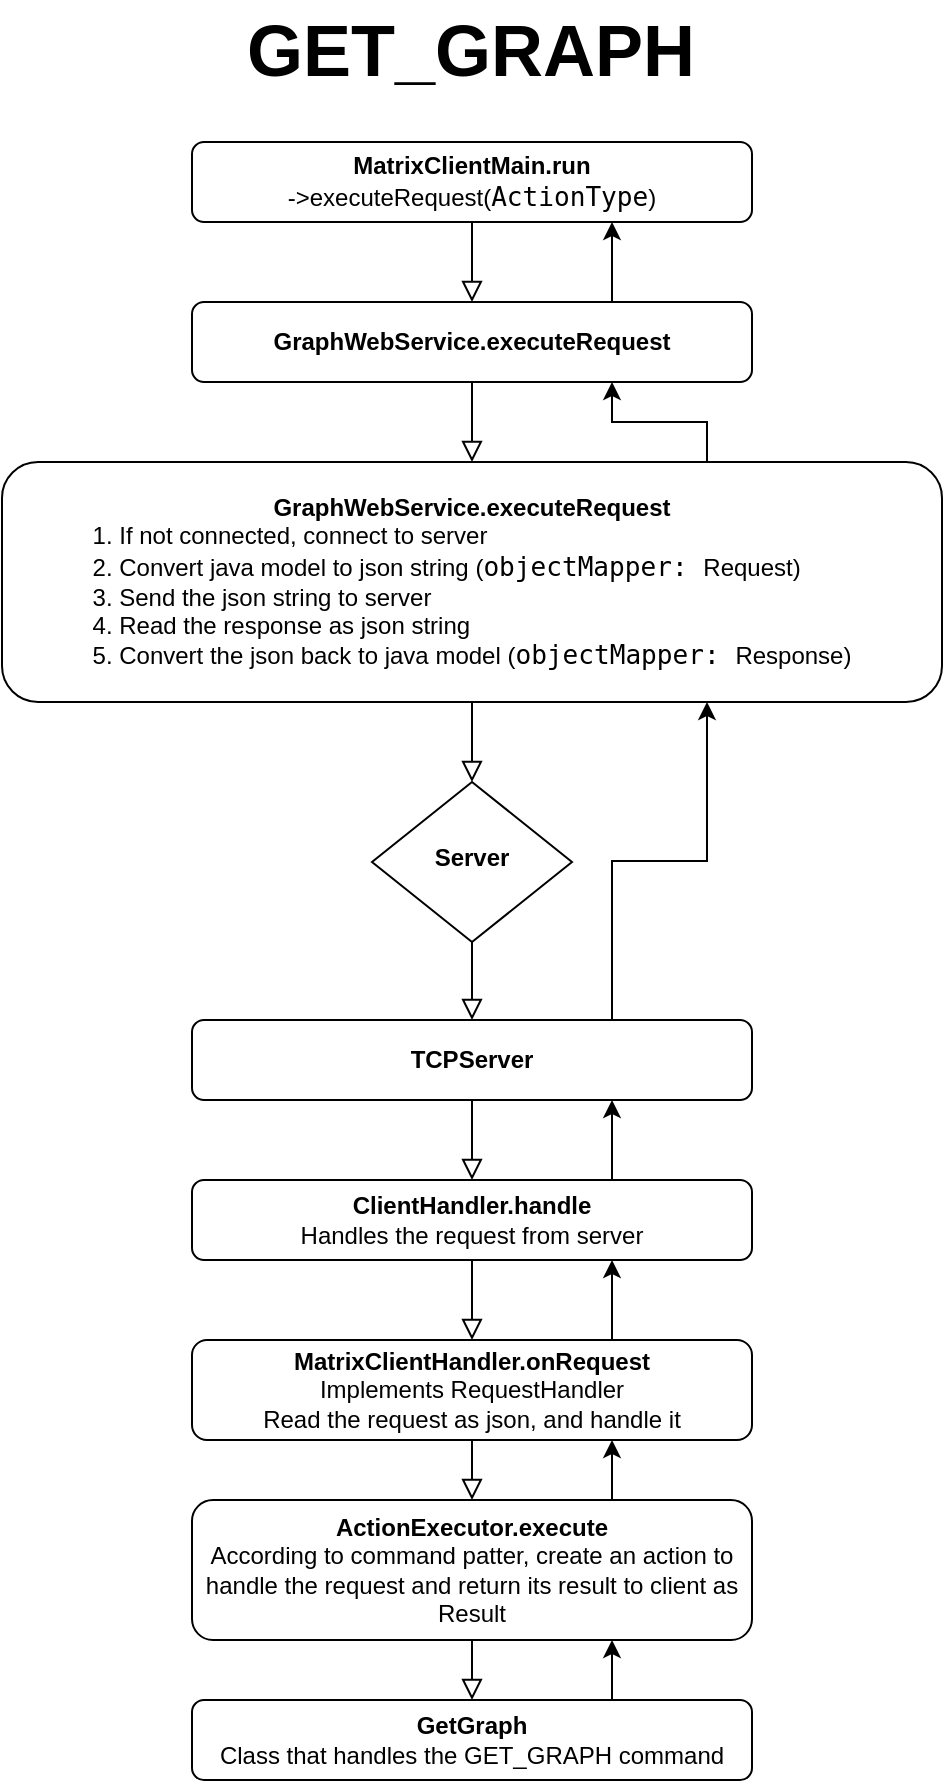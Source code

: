 <mxfile version="13.0.1" type="device"><diagram id="C5RBs43oDa-KdzZeNtuy" name="Page-1"><mxGraphModel dx="1662" dy="822" grid="1" gridSize="10" guides="1" tooltips="1" connect="1" arrows="1" fold="1" page="1" pageScale="1" pageWidth="827" pageHeight="1169" math="0" shadow="0"><root><mxCell id="WIyWlLk6GJQsqaUBKTNV-0"/><mxCell id="WIyWlLk6GJQsqaUBKTNV-1" parent="WIyWlLk6GJQsqaUBKTNV-0"/><mxCell id="WIyWlLk6GJQsqaUBKTNV-2" value="" style="rounded=0;html=1;jettySize=auto;orthogonalLoop=1;fontSize=11;endArrow=block;endFill=0;endSize=8;strokeWidth=1;shadow=0;labelBackgroundColor=none;edgeStyle=orthogonalEdgeStyle;entryX=0.5;entryY=0;entryDx=0;entryDy=0;" parent="WIyWlLk6GJQsqaUBKTNV-1" source="WIyWlLk6GJQsqaUBKTNV-3" target="WIyWlLk6GJQsqaUBKTNV-7" edge="1"><mxGeometry relative="1" as="geometry"><mxPoint x="334" y="211" as="targetPoint"/></mxGeometry></mxCell><mxCell id="WIyWlLk6GJQsqaUBKTNV-3" value="&lt;b&gt;MatrixClientMain.run&lt;br&gt;&lt;/b&gt;-&amp;gt;executeRequest(&lt;span style=&quot;font-family: &amp;#34;jetbrains mono&amp;#34; , monospace ; font-size: 9.8pt&quot;&gt;ActionType&lt;/span&gt;&lt;span&gt;)&lt;/span&gt;" style="rounded=1;whiteSpace=wrap;html=1;fontSize=12;glass=0;strokeWidth=1;shadow=0;" parent="WIyWlLk6GJQsqaUBKTNV-1" vertex="1"><mxGeometry x="274" y="121" width="280" height="40" as="geometry"/></mxCell><mxCell id="qGbhICQ4VjH8cw5Ioh22-19" style="edgeStyle=orthogonalEdgeStyle;rounded=0;orthogonalLoop=1;jettySize=auto;html=1;exitX=0.75;exitY=0;exitDx=0;exitDy=0;entryX=0.75;entryY=1;entryDx=0;entryDy=0;" edge="1" parent="WIyWlLk6GJQsqaUBKTNV-1" source="WIyWlLk6GJQsqaUBKTNV-7" target="WIyWlLk6GJQsqaUBKTNV-3"><mxGeometry relative="1" as="geometry"/></mxCell><mxCell id="WIyWlLk6GJQsqaUBKTNV-7" value="&lt;b&gt;GraphWebService.executeRequest&lt;/b&gt;" style="rounded=1;whiteSpace=wrap;html=1;fontSize=12;glass=0;strokeWidth=1;shadow=0;" parent="WIyWlLk6GJQsqaUBKTNV-1" vertex="1"><mxGeometry x="274" y="201" width="280" height="40" as="geometry"/></mxCell><mxCell id="WIyWlLk6GJQsqaUBKTNV-10" value="&lt;b&gt;Server&lt;/b&gt;" style="rhombus;whiteSpace=wrap;html=1;shadow=0;fontFamily=Helvetica;fontSize=12;align=center;strokeWidth=1;spacing=6;spacingTop=-4;" parent="WIyWlLk6GJQsqaUBKTNV-1" vertex="1"><mxGeometry x="364" y="441" width="100" height="80" as="geometry"/></mxCell><mxCell id="qGbhICQ4VjH8cw5Ioh22-1" value="" style="rounded=0;html=1;jettySize=auto;orthogonalLoop=1;fontSize=11;endArrow=block;endFill=0;endSize=8;strokeWidth=1;shadow=0;labelBackgroundColor=none;edgeStyle=orthogonalEdgeStyle;entryX=0.5;entryY=0;entryDx=0;entryDy=0;exitX=0.5;exitY=1;exitDx=0;exitDy=0;" edge="1" parent="WIyWlLk6GJQsqaUBKTNV-1" target="qGbhICQ4VjH8cw5Ioh22-2" source="WIyWlLk6GJQsqaUBKTNV-7"><mxGeometry relative="1" as="geometry"><mxPoint x="404" y="171" as="sourcePoint"/><mxPoint x="324" y="221" as="targetPoint"/></mxGeometry></mxCell><mxCell id="qGbhICQ4VjH8cw5Ioh22-18" style="edgeStyle=orthogonalEdgeStyle;rounded=0;orthogonalLoop=1;jettySize=auto;html=1;exitX=0.75;exitY=0;exitDx=0;exitDy=0;entryX=0.75;entryY=1;entryDx=0;entryDy=0;" edge="1" parent="WIyWlLk6GJQsqaUBKTNV-1" source="qGbhICQ4VjH8cw5Ioh22-2" target="WIyWlLk6GJQsqaUBKTNV-7"><mxGeometry relative="1" as="geometry"/></mxCell><mxCell id="qGbhICQ4VjH8cw5Ioh22-2" value="&lt;b&gt;GraphWebService.executeRequest&lt;br&gt;&lt;div style=&quot;text-align: left&quot;&gt;&lt;span style=&quot;font-weight: normal&quot;&gt;1. If not connected, connect to server&lt;/span&gt;&lt;/div&gt;&lt;/b&gt;&lt;div style=&quot;text-align: left&quot;&gt;&lt;span&gt;2. Convert java model to json string (&lt;/span&gt;&lt;span style=&quot;font-family: &amp;#34;jetbrains mono&amp;#34; , monospace ; font-size: 9.8pt&quot;&gt;objectMapper:&amp;nbsp;&lt;/span&gt;&lt;span&gt;Request)&lt;/span&gt;&lt;/div&gt;&lt;div style=&quot;text-align: left&quot;&gt;&lt;span&gt;3. Send the json string to server&lt;/span&gt;&lt;/div&gt;&lt;div style=&quot;text-align: left&quot;&gt;&lt;span&gt;4. Read the response as json string&lt;/span&gt;&lt;/div&gt;&lt;div style=&quot;text-align: left&quot;&gt;&lt;span&gt;5. Convert the json back to java model (&lt;/span&gt;&lt;span style=&quot;font-family: &amp;#34;jetbrains mono&amp;#34; , monospace ; font-size: 9.8pt&quot;&gt;objectMapper:&amp;nbsp;&lt;/span&gt;&lt;span&gt;Response)&lt;/span&gt;&lt;/div&gt;" style="rounded=1;whiteSpace=wrap;html=1;fontSize=12;glass=0;strokeWidth=1;shadow=0;" vertex="1" parent="WIyWlLk6GJQsqaUBKTNV-1"><mxGeometry x="179" y="281" width="470" height="120" as="geometry"/></mxCell><mxCell id="qGbhICQ4VjH8cw5Ioh22-4" value="" style="rounded=0;html=1;jettySize=auto;orthogonalLoop=1;fontSize=11;endArrow=block;endFill=0;endSize=8;strokeWidth=1;shadow=0;labelBackgroundColor=none;edgeStyle=orthogonalEdgeStyle;entryX=0.5;entryY=0;entryDx=0;entryDy=0;exitX=0.5;exitY=1;exitDx=0;exitDy=0;" edge="1" parent="WIyWlLk6GJQsqaUBKTNV-1" source="qGbhICQ4VjH8cw5Ioh22-2" target="WIyWlLk6GJQsqaUBKTNV-10"><mxGeometry relative="1" as="geometry"><mxPoint x="424" y="251" as="sourcePoint"/><mxPoint x="424" y="291" as="targetPoint"/></mxGeometry></mxCell><mxCell id="qGbhICQ4VjH8cw5Ioh22-5" value="&lt;b&gt;&lt;font style=&quot;font-size: 36px&quot;&gt;GET_GRAPH&lt;/font&gt;&lt;/b&gt;" style="text;html=1;strokeColor=none;fillColor=none;align=center;verticalAlign=middle;whiteSpace=wrap;rounded=0;" vertex="1" parent="WIyWlLk6GJQsqaUBKTNV-1"><mxGeometry x="293" y="50" width="241" height="50" as="geometry"/></mxCell><mxCell id="qGbhICQ4VjH8cw5Ioh22-17" style="edgeStyle=orthogonalEdgeStyle;rounded=0;orthogonalLoop=1;jettySize=auto;html=1;exitX=0.75;exitY=0;exitDx=0;exitDy=0;entryX=0.75;entryY=1;entryDx=0;entryDy=0;" edge="1" parent="WIyWlLk6GJQsqaUBKTNV-1" source="qGbhICQ4VjH8cw5Ioh22-6" target="qGbhICQ4VjH8cw5Ioh22-2"><mxGeometry relative="1" as="geometry"/></mxCell><mxCell id="qGbhICQ4VjH8cw5Ioh22-6" value="&lt;b&gt;TCPServer&lt;/b&gt;" style="rounded=1;whiteSpace=wrap;html=1;fontSize=12;glass=0;strokeWidth=1;shadow=0;" vertex="1" parent="WIyWlLk6GJQsqaUBKTNV-1"><mxGeometry x="274" y="560" width="280" height="40" as="geometry"/></mxCell><mxCell id="qGbhICQ4VjH8cw5Ioh22-7" value="" style="rounded=0;html=1;jettySize=auto;orthogonalLoop=1;fontSize=11;endArrow=block;endFill=0;endSize=8;strokeWidth=1;shadow=0;labelBackgroundColor=none;edgeStyle=orthogonalEdgeStyle;entryX=0.5;entryY=0;entryDx=0;entryDy=0;exitX=0.5;exitY=1;exitDx=0;exitDy=0;" edge="1" parent="WIyWlLk6GJQsqaUBKTNV-1" source="WIyWlLk6GJQsqaUBKTNV-10" target="qGbhICQ4VjH8cw5Ioh22-6"><mxGeometry relative="1" as="geometry"><mxPoint x="424" y="411" as="sourcePoint"/><mxPoint x="424" y="451" as="targetPoint"/></mxGeometry></mxCell><mxCell id="qGbhICQ4VjH8cw5Ioh22-16" style="edgeStyle=orthogonalEdgeStyle;rounded=0;orthogonalLoop=1;jettySize=auto;html=1;exitX=0.75;exitY=0;exitDx=0;exitDy=0;entryX=0.75;entryY=1;entryDx=0;entryDy=0;" edge="1" parent="WIyWlLk6GJQsqaUBKTNV-1" source="qGbhICQ4VjH8cw5Ioh22-8" target="qGbhICQ4VjH8cw5Ioh22-6"><mxGeometry relative="1" as="geometry"/></mxCell><mxCell id="qGbhICQ4VjH8cw5Ioh22-8" value="&lt;b&gt;ClientHandler.handle&lt;/b&gt;&lt;br&gt;Handles the request from server" style="rounded=1;whiteSpace=wrap;html=1;fontSize=12;glass=0;strokeWidth=1;shadow=0;" vertex="1" parent="WIyWlLk6GJQsqaUBKTNV-1"><mxGeometry x="274" y="640" width="280" height="40" as="geometry"/></mxCell><mxCell id="qGbhICQ4VjH8cw5Ioh22-15" style="edgeStyle=orthogonalEdgeStyle;rounded=0;orthogonalLoop=1;jettySize=auto;html=1;exitX=0.75;exitY=0;exitDx=0;exitDy=0;entryX=0.75;entryY=1;entryDx=0;entryDy=0;" edge="1" parent="WIyWlLk6GJQsqaUBKTNV-1" source="qGbhICQ4VjH8cw5Ioh22-9" target="qGbhICQ4VjH8cw5Ioh22-8"><mxGeometry relative="1" as="geometry"/></mxCell><mxCell id="qGbhICQ4VjH8cw5Ioh22-9" value="&lt;b&gt;MatrixClientHandler.onRequest&lt;/b&gt;&lt;br&gt;Implements RequestHandler&lt;br&gt;Read the request as json, and handle it" style="rounded=1;whiteSpace=wrap;html=1;fontSize=12;glass=0;strokeWidth=1;shadow=0;" vertex="1" parent="WIyWlLk6GJQsqaUBKTNV-1"><mxGeometry x="274" y="720" width="280" height="50" as="geometry"/></mxCell><mxCell id="qGbhICQ4VjH8cw5Ioh22-10" value="" style="rounded=0;html=1;jettySize=auto;orthogonalLoop=1;fontSize=11;endArrow=block;endFill=0;endSize=8;strokeWidth=1;shadow=0;labelBackgroundColor=none;edgeStyle=orthogonalEdgeStyle;entryX=0.5;entryY=0;entryDx=0;entryDy=0;exitX=0.5;exitY=1;exitDx=0;exitDy=0;" edge="1" parent="WIyWlLk6GJQsqaUBKTNV-1" source="qGbhICQ4VjH8cw5Ioh22-6" target="qGbhICQ4VjH8cw5Ioh22-8"><mxGeometry relative="1" as="geometry"><mxPoint x="424" y="531" as="sourcePoint"/><mxPoint x="424" y="570" as="targetPoint"/></mxGeometry></mxCell><mxCell id="qGbhICQ4VjH8cw5Ioh22-11" value="" style="rounded=0;html=1;jettySize=auto;orthogonalLoop=1;fontSize=11;endArrow=block;endFill=0;endSize=8;strokeWidth=1;shadow=0;labelBackgroundColor=none;edgeStyle=orthogonalEdgeStyle;exitX=0.5;exitY=1;exitDx=0;exitDy=0;" edge="1" parent="WIyWlLk6GJQsqaUBKTNV-1" source="qGbhICQ4VjH8cw5Ioh22-8" target="qGbhICQ4VjH8cw5Ioh22-9"><mxGeometry relative="1" as="geometry"><mxPoint x="434" y="541" as="sourcePoint"/><mxPoint x="434" y="580" as="targetPoint"/></mxGeometry></mxCell><mxCell id="qGbhICQ4VjH8cw5Ioh22-14" style="edgeStyle=orthogonalEdgeStyle;rounded=0;orthogonalLoop=1;jettySize=auto;html=1;exitX=0.75;exitY=0;exitDx=0;exitDy=0;entryX=0.75;entryY=1;entryDx=0;entryDy=0;" edge="1" parent="WIyWlLk6GJQsqaUBKTNV-1" source="qGbhICQ4VjH8cw5Ioh22-12" target="qGbhICQ4VjH8cw5Ioh22-9"><mxGeometry relative="1" as="geometry"/></mxCell><mxCell id="qGbhICQ4VjH8cw5Ioh22-12" value="&lt;b&gt;ActionExecutor.execute&lt;/b&gt;&lt;br&gt;According to command patter, create an action to handle the request and return its result to client as Result" style="rounded=1;whiteSpace=wrap;html=1;fontSize=12;glass=0;strokeWidth=1;shadow=0;" vertex="1" parent="WIyWlLk6GJQsqaUBKTNV-1"><mxGeometry x="274" y="800" width="280" height="70" as="geometry"/></mxCell><mxCell id="qGbhICQ4VjH8cw5Ioh22-13" value="" style="rounded=0;html=1;jettySize=auto;orthogonalLoop=1;fontSize=11;endArrow=block;endFill=0;endSize=8;strokeWidth=1;shadow=0;labelBackgroundColor=none;edgeStyle=orthogonalEdgeStyle;exitX=0.5;exitY=1;exitDx=0;exitDy=0;entryX=0.5;entryY=0;entryDx=0;entryDy=0;" edge="1" parent="WIyWlLk6GJQsqaUBKTNV-1" source="qGbhICQ4VjH8cw5Ioh22-9" target="qGbhICQ4VjH8cw5Ioh22-12"><mxGeometry relative="1" as="geometry"><mxPoint x="424" y="690" as="sourcePoint"/><mxPoint x="424" y="730" as="targetPoint"/></mxGeometry></mxCell><mxCell id="qGbhICQ4VjH8cw5Ioh22-20" value="&lt;b&gt;GetGraph&lt;/b&gt;&lt;br&gt;Class that handles the GET_GRAPH command" style="rounded=1;whiteSpace=wrap;html=1;fontSize=12;glass=0;strokeWidth=1;shadow=0;" vertex="1" parent="WIyWlLk6GJQsqaUBKTNV-1"><mxGeometry x="274" y="900" width="280" height="40" as="geometry"/></mxCell><mxCell id="qGbhICQ4VjH8cw5Ioh22-21" value="" style="rounded=0;html=1;jettySize=auto;orthogonalLoop=1;fontSize=11;endArrow=block;endFill=0;endSize=8;strokeWidth=1;shadow=0;labelBackgroundColor=none;edgeStyle=orthogonalEdgeStyle;exitX=0.5;exitY=1;exitDx=0;exitDy=0;entryX=0.5;entryY=0;entryDx=0;entryDy=0;" edge="1" parent="WIyWlLk6GJQsqaUBKTNV-1" source="qGbhICQ4VjH8cw5Ioh22-12" target="qGbhICQ4VjH8cw5Ioh22-20"><mxGeometry relative="1" as="geometry"><mxPoint x="424" y="780" as="sourcePoint"/><mxPoint x="424" y="810" as="targetPoint"/></mxGeometry></mxCell><mxCell id="qGbhICQ4VjH8cw5Ioh22-22" style="edgeStyle=orthogonalEdgeStyle;rounded=0;orthogonalLoop=1;jettySize=auto;html=1;exitX=0.75;exitY=0;exitDx=0;exitDy=0;entryX=0.75;entryY=1;entryDx=0;entryDy=0;" edge="1" parent="WIyWlLk6GJQsqaUBKTNV-1" source="qGbhICQ4VjH8cw5Ioh22-20" target="qGbhICQ4VjH8cw5Ioh22-12"><mxGeometry relative="1" as="geometry"><mxPoint x="494" y="810" as="sourcePoint"/><mxPoint x="494" y="780" as="targetPoint"/></mxGeometry></mxCell></root></mxGraphModel></diagram></mxfile>